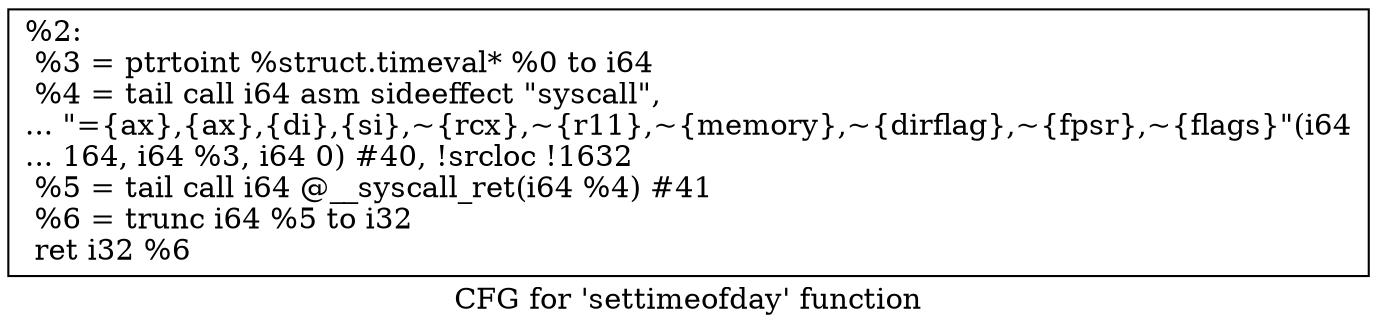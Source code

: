 digraph "CFG for 'settimeofday' function" {
	label="CFG for 'settimeofday' function";

	Node0x1ce1860 [shape=record,label="{%2:\l  %3 = ptrtoint %struct.timeval* %0 to i64\l  %4 = tail call i64 asm sideeffect \"syscall\",\l... \"=\{ax\},\{ax\},\{di\},\{si\},~\{rcx\},~\{r11\},~\{memory\},~\{dirflag\},~\{fpsr\},~\{flags\}\"(i64\l... 164, i64 %3, i64 0) #40, !srcloc !1632\l  %5 = tail call i64 @__syscall_ret(i64 %4) #41\l  %6 = trunc i64 %5 to i32\l  ret i32 %6\l}"];
}

